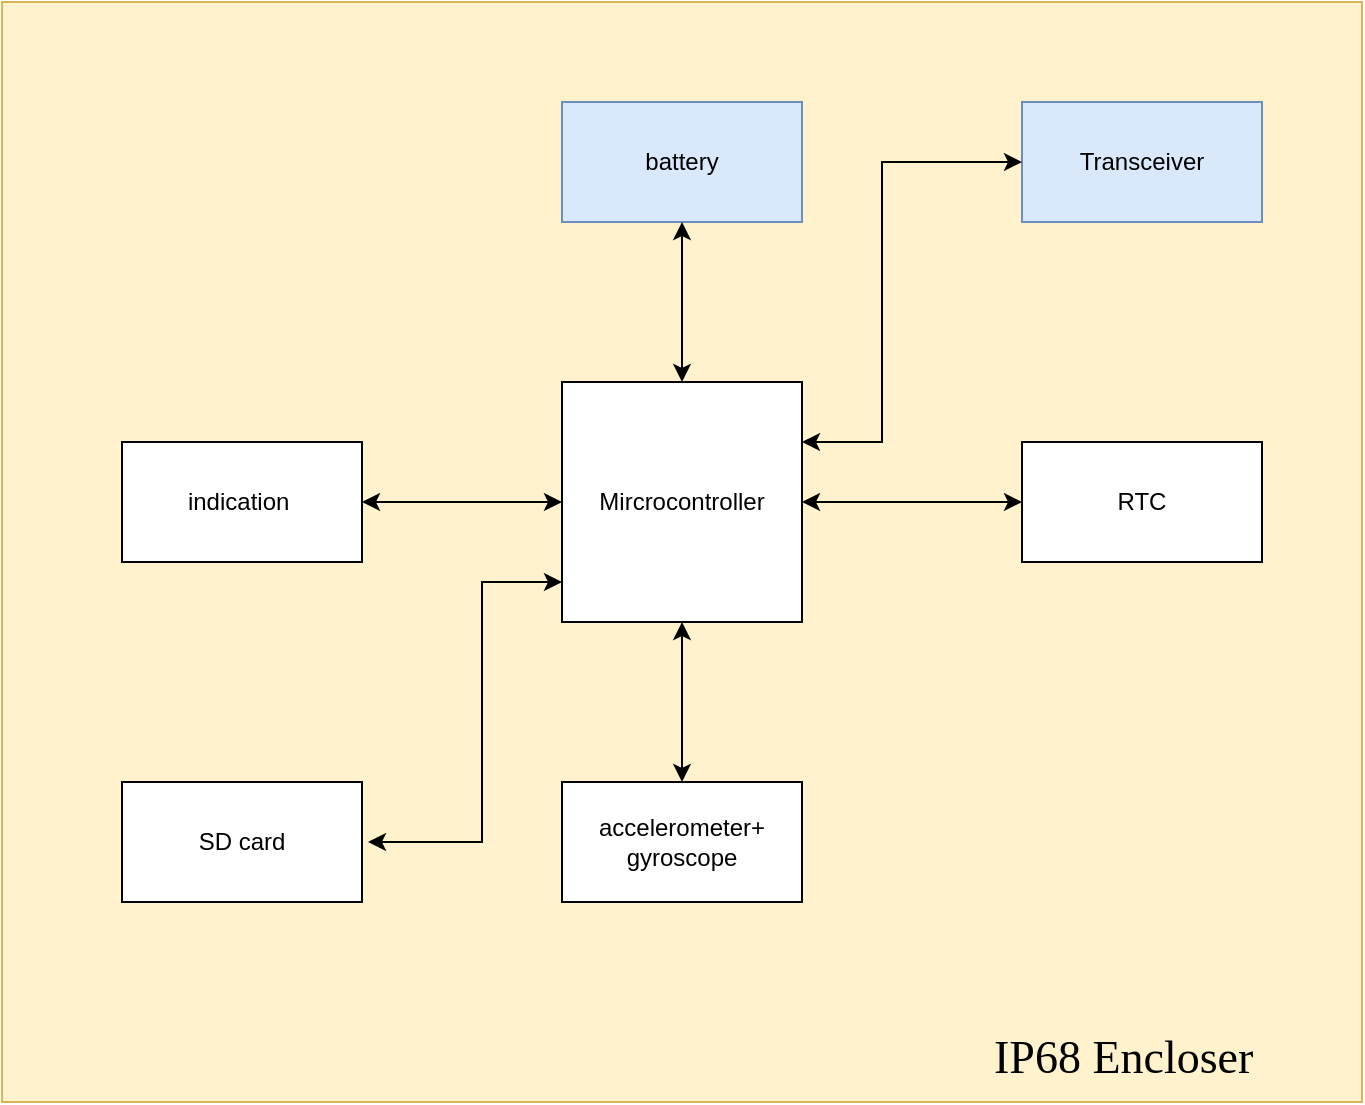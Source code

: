<mxfile version="20.3.3" type="device"><diagram id="IV41JrHlR7roPah7i1Ln" name="Page-1"><mxGraphModel dx="918" dy="464" grid="1" gridSize="10" guides="1" tooltips="1" connect="1" arrows="1" fold="1" page="1" pageScale="1" pageWidth="827" pageHeight="1169" math="0" shadow="0"><root><mxCell id="0"/><mxCell id="1" parent="0"/><mxCell id="WRQ3mSZsmZnY1cx8xUim-55" value="" style="rounded=0;whiteSpace=wrap;html=1;align=right;fillColor=#fff2cc;strokeColor=#d6b656;" vertex="1" parent="1"><mxGeometry x="80" y="10" width="680" height="550" as="geometry"/></mxCell><mxCell id="WRQ3mSZsmZnY1cx8xUim-8" value="Mircrocontroller" style="whiteSpace=wrap;html=1;aspect=fixed;" vertex="1" parent="1"><mxGeometry x="360" y="200" width="120" height="120" as="geometry"/></mxCell><mxCell id="WRQ3mSZsmZnY1cx8xUim-9" value="battery" style="rounded=0;whiteSpace=wrap;html=1;fillColor=#dae8fc;strokeColor=#6c8ebf;" vertex="1" parent="1"><mxGeometry x="360" y="60" width="120" height="60" as="geometry"/></mxCell><mxCell id="WRQ3mSZsmZnY1cx8xUim-11" value="Transceiver" style="rounded=0;whiteSpace=wrap;html=1;rotation=0;fillColor=#dae8fc;strokeColor=#6c8ebf;" vertex="1" parent="1"><mxGeometry x="590" y="60" width="120" height="60" as="geometry"/></mxCell><mxCell id="WRQ3mSZsmZnY1cx8xUim-12" value="accelerometer+ gyroscope" style="rounded=0;whiteSpace=wrap;html=1;" vertex="1" parent="1"><mxGeometry x="360" y="400" width="120" height="60" as="geometry"/></mxCell><mxCell id="WRQ3mSZsmZnY1cx8xUim-13" value="SD card" style="rounded=0;whiteSpace=wrap;html=1;" vertex="1" parent="1"><mxGeometry x="140" y="400" width="120" height="60" as="geometry"/></mxCell><mxCell id="WRQ3mSZsmZnY1cx8xUim-15" value="indication&amp;nbsp;" style="rounded=0;whiteSpace=wrap;html=1;" vertex="1" parent="1"><mxGeometry x="140" y="230" width="120" height="60" as="geometry"/></mxCell><mxCell id="WRQ3mSZsmZnY1cx8xUim-16" value="RTC" style="rounded=0;whiteSpace=wrap;html=1;" vertex="1" parent="1"><mxGeometry x="590" y="230" width="120" height="60" as="geometry"/></mxCell><mxCell id="WRQ3mSZsmZnY1cx8xUim-32" value="" style="endArrow=classic;startArrow=classic;html=1;rounded=0;entryX=0;entryY=0.5;entryDx=0;entryDy=0;edgeStyle=orthogonalEdgeStyle;exitX=1;exitY=0.25;exitDx=0;exitDy=0;" edge="1" parent="1" source="WRQ3mSZsmZnY1cx8xUim-8" target="WRQ3mSZsmZnY1cx8xUim-11"><mxGeometry width="50" height="50" relative="1" as="geometry"><mxPoint x="480" y="170" as="sourcePoint"/><mxPoint x="530" y="120" as="targetPoint"/><Array as="points"><mxPoint x="520" y="230"/><mxPoint x="520" y="90"/></Array></mxGeometry></mxCell><mxCell id="WRQ3mSZsmZnY1cx8xUim-37" value="" style="endArrow=classic;startArrow=classic;html=1;rounded=0;" edge="1" parent="1"><mxGeometry width="50" height="50" relative="1" as="geometry"><mxPoint x="420" y="200" as="sourcePoint"/><mxPoint x="420" y="120" as="targetPoint"/><Array as="points"><mxPoint x="420" y="200"/></Array></mxGeometry></mxCell><mxCell id="WRQ3mSZsmZnY1cx8xUim-47" value="" style="endArrow=classic;startArrow=classic;html=1;rounded=0;edgeStyle=orthogonalEdgeStyle;" edge="1" parent="1"><mxGeometry width="50" height="50" relative="1" as="geometry"><mxPoint x="263" y="430" as="sourcePoint"/><mxPoint x="360" y="300" as="targetPoint"/><Array as="points"><mxPoint x="320" y="430"/><mxPoint x="320" y="300"/></Array></mxGeometry></mxCell><mxCell id="WRQ3mSZsmZnY1cx8xUim-51" value="" style="endArrow=classic;startArrow=classic;html=1;rounded=0;exitX=1;exitY=0.5;exitDx=0;exitDy=0;" edge="1" parent="1" source="WRQ3mSZsmZnY1cx8xUim-15"><mxGeometry width="50" height="50" relative="1" as="geometry"><mxPoint x="310" y="310" as="sourcePoint"/><mxPoint x="360" y="260" as="targetPoint"/></mxGeometry></mxCell><mxCell id="WRQ3mSZsmZnY1cx8xUim-52" value="" style="endArrow=classic;startArrow=classic;html=1;rounded=0;entryX=0;entryY=0.5;entryDx=0;entryDy=0;" edge="1" parent="1" target="WRQ3mSZsmZnY1cx8xUim-16"><mxGeometry width="50" height="50" relative="1" as="geometry"><mxPoint x="480" y="260" as="sourcePoint"/><mxPoint x="530" y="210" as="targetPoint"/></mxGeometry></mxCell><mxCell id="WRQ3mSZsmZnY1cx8xUim-53" value="" style="endArrow=classic;startArrow=classic;html=1;rounded=0;exitX=0.5;exitY=0;exitDx=0;exitDy=0;" edge="1" parent="1" source="WRQ3mSZsmZnY1cx8xUim-12"><mxGeometry width="50" height="50" relative="1" as="geometry"><mxPoint x="370" y="370" as="sourcePoint"/><mxPoint x="420" y="320" as="targetPoint"/></mxGeometry></mxCell><mxCell id="WRQ3mSZsmZnY1cx8xUim-56" value="IP68 Encloser" style="text;strokeColor=none;fillColor=none;align=left;verticalAlign=middle;spacingLeft=4;spacingRight=4;overflow=hidden;points=[[0,0.5],[1,0.5]];portConstraint=eastwest;rotatable=0;fontFamily=Times New Roman;fontSize=23;" vertex="1" parent="1"><mxGeometry x="570" y="520" width="160" height="30" as="geometry"/></mxCell></root></mxGraphModel></diagram></mxfile>